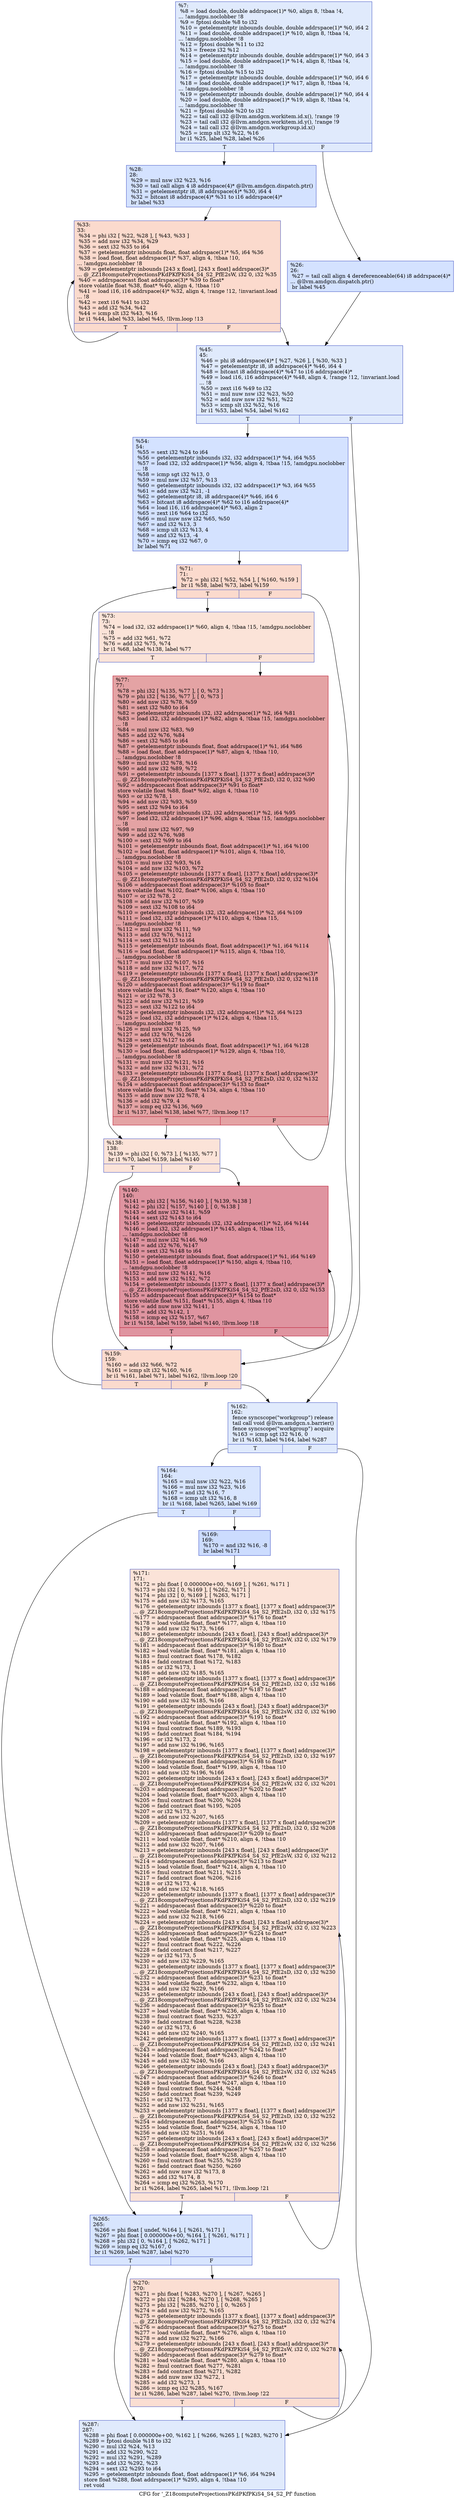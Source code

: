 digraph "CFG for '_Z18computeProjectionsPKdPKfPKiS4_S4_S2_Pf' function" {
	label="CFG for '_Z18computeProjectionsPKdPKfPKiS4_S4_S2_Pf' function";

	Node0x541d070 [shape=record,color="#3d50c3ff", style=filled, fillcolor="#b9d0f970",label="{%7:\l  %8 = load double, double addrspace(1)* %0, align 8, !tbaa !4,\l... !amdgpu.noclobber !8\l  %9 = fptosi double %8 to i32\l  %10 = getelementptr inbounds double, double addrspace(1)* %0, i64 2\l  %11 = load double, double addrspace(1)* %10, align 8, !tbaa !4,\l... !amdgpu.noclobber !8\l  %12 = fptosi double %11 to i32\l  %13 = freeze i32 %12\l  %14 = getelementptr inbounds double, double addrspace(1)* %0, i64 3\l  %15 = load double, double addrspace(1)* %14, align 8, !tbaa !4,\l... !amdgpu.noclobber !8\l  %16 = fptosi double %15 to i32\l  %17 = getelementptr inbounds double, double addrspace(1)* %0, i64 6\l  %18 = load double, double addrspace(1)* %17, align 8, !tbaa !4,\l... !amdgpu.noclobber !8\l  %19 = getelementptr inbounds double, double addrspace(1)* %0, i64 4\l  %20 = load double, double addrspace(1)* %19, align 8, !tbaa !4,\l... !amdgpu.noclobber !8\l  %21 = fptosi double %20 to i32\l  %22 = tail call i32 @llvm.amdgcn.workitem.id.x(), !range !9\l  %23 = tail call i32 @llvm.amdgcn.workitem.id.y(), !range !9\l  %24 = tail call i32 @llvm.amdgcn.workgroup.id.x()\l  %25 = icmp slt i32 %22, %16\l  br i1 %25, label %28, label %26\l|{<s0>T|<s1>F}}"];
	Node0x541d070:s0 -> Node0x5420720;
	Node0x541d070:s1 -> Node0x54207b0;
	Node0x54207b0 [shape=record,color="#3d50c3ff", style=filled, fillcolor="#9ebeff70",label="{%26:\l26:                                               \l  %27 = tail call align 4 dereferenceable(64) i8 addrspace(4)*\l... @llvm.amdgcn.dispatch.ptr()\l  br label %45\l}"];
	Node0x54207b0 -> Node0x5420b10;
	Node0x5420720 [shape=record,color="#3d50c3ff", style=filled, fillcolor="#9ebeff70",label="{%28:\l28:                                               \l  %29 = mul nsw i32 %23, %16\l  %30 = tail call align 4 i8 addrspace(4)* @llvm.amdgcn.dispatch.ptr()\l  %31 = getelementptr i8, i8 addrspace(4)* %30, i64 4\l  %32 = bitcast i8 addrspace(4)* %31 to i16 addrspace(4)*\l  br label %33\l}"];
	Node0x5420720 -> Node0x541f570;
	Node0x541f570 [shape=record,color="#3d50c3ff", style=filled, fillcolor="#f7ac8e70",label="{%33:\l33:                                               \l  %34 = phi i32 [ %22, %28 ], [ %43, %33 ]\l  %35 = add nsw i32 %34, %29\l  %36 = sext i32 %35 to i64\l  %37 = getelementptr inbounds float, float addrspace(1)* %5, i64 %36\l  %38 = load float, float addrspace(1)* %37, align 4, !tbaa !10,\l... !amdgpu.noclobber !8\l  %39 = getelementptr inbounds [243 x float], [243 x float] addrspace(3)*\l... @_ZZ18computeProjectionsPKdPKfPKiS4_S4_S2_PfE2sW, i32 0, i32 %35\l  %40 = addrspacecast float addrspace(3)* %39 to float*\l  store volatile float %38, float* %40, align 4, !tbaa !10\l  %41 = load i16, i16 addrspace(4)* %32, align 4, !range !12, !invariant.load\l... !8\l  %42 = zext i16 %41 to i32\l  %43 = add i32 %34, %42\l  %44 = icmp slt i32 %43, %16\l  br i1 %44, label %33, label %45, !llvm.loop !13\l|{<s0>T|<s1>F}}"];
	Node0x541f570:s0 -> Node0x541f570;
	Node0x541f570:s1 -> Node0x5420b10;
	Node0x5420b10 [shape=record,color="#3d50c3ff", style=filled, fillcolor="#b9d0f970",label="{%45:\l45:                                               \l  %46 = phi i8 addrspace(4)* [ %27, %26 ], [ %30, %33 ]\l  %47 = getelementptr i8, i8 addrspace(4)* %46, i64 4\l  %48 = bitcast i8 addrspace(4)* %47 to i16 addrspace(4)*\l  %49 = load i16, i16 addrspace(4)* %48, align 4, !range !12, !invariant.load\l... !8\l  %50 = zext i16 %49 to i32\l  %51 = mul nuw nsw i32 %23, %50\l  %52 = add nuw nsw i32 %51, %22\l  %53 = icmp slt i32 %52, %16\l  br i1 %53, label %54, label %162\l|{<s0>T|<s1>F}}"];
	Node0x5420b10:s0 -> Node0x5422d40;
	Node0x5420b10:s1 -> Node0x5422dd0;
	Node0x5422d40 [shape=record,color="#3d50c3ff", style=filled, fillcolor="#9ebeff70",label="{%54:\l54:                                               \l  %55 = sext i32 %24 to i64\l  %56 = getelementptr inbounds i32, i32 addrspace(1)* %4, i64 %55\l  %57 = load i32, i32 addrspace(1)* %56, align 4, !tbaa !15, !amdgpu.noclobber\l... !8\l  %58 = icmp sgt i32 %13, 0\l  %59 = mul nsw i32 %57, %13\l  %60 = getelementptr inbounds i32, i32 addrspace(1)* %3, i64 %55\l  %61 = add nsw i32 %21, -1\l  %62 = getelementptr i8, i8 addrspace(4)* %46, i64 6\l  %63 = bitcast i8 addrspace(4)* %62 to i16 addrspace(4)*\l  %64 = load i16, i16 addrspace(4)* %63, align 2\l  %65 = zext i16 %64 to i32\l  %66 = mul nuw nsw i32 %65, %50\l  %67 = and i32 %13, 3\l  %68 = icmp ult i32 %13, 4\l  %69 = and i32 %13, -4\l  %70 = icmp eq i32 %67, 0\l  br label %71\l}"];
	Node0x5422d40 -> Node0x5423b60;
	Node0x5423b60 [shape=record,color="#3d50c3ff", style=filled, fillcolor="#f7ac8e70",label="{%71:\l71:                                               \l  %72 = phi i32 [ %52, %54 ], [ %160, %159 ]\l  br i1 %58, label %73, label %159\l|{<s0>T|<s1>F}}"];
	Node0x5423b60:s0 -> Node0x5423dd0;
	Node0x5423b60:s1 -> Node0x5423c90;
	Node0x5423dd0 [shape=record,color="#3d50c3ff", style=filled, fillcolor="#f6bfa670",label="{%73:\l73:                                               \l  %74 = load i32, i32 addrspace(1)* %60, align 4, !tbaa !15, !amdgpu.noclobber\l... !8\l  %75 = add i32 %61, %72\l  %76 = add i32 %75, %74\l  br i1 %68, label %138, label %77\l|{<s0>T|<s1>F}}"];
	Node0x5423dd0:s0 -> Node0x54246b0;
	Node0x5423dd0:s1 -> Node0x5424740;
	Node0x5424740 [shape=record,color="#b70d28ff", style=filled, fillcolor="#c32e3170",label="{%77:\l77:                                               \l  %78 = phi i32 [ %135, %77 ], [ 0, %73 ]\l  %79 = phi i32 [ %136, %77 ], [ 0, %73 ]\l  %80 = add nsw i32 %78, %59\l  %81 = sext i32 %80 to i64\l  %82 = getelementptr inbounds i32, i32 addrspace(1)* %2, i64 %81\l  %83 = load i32, i32 addrspace(1)* %82, align 4, !tbaa !15, !amdgpu.noclobber\l... !8\l  %84 = mul nsw i32 %83, %9\l  %85 = add i32 %76, %84\l  %86 = sext i32 %85 to i64\l  %87 = getelementptr inbounds float, float addrspace(1)* %1, i64 %86\l  %88 = load float, float addrspace(1)* %87, align 4, !tbaa !10,\l... !amdgpu.noclobber !8\l  %89 = mul nsw i32 %78, %16\l  %90 = add nsw i32 %89, %72\l  %91 = getelementptr inbounds [1377 x float], [1377 x float] addrspace(3)*\l... @_ZZ18computeProjectionsPKdPKfPKiS4_S4_S2_PfE2sD, i32 0, i32 %90\l  %92 = addrspacecast float addrspace(3)* %91 to float*\l  store volatile float %88, float* %92, align 4, !tbaa !10\l  %93 = or i32 %78, 1\l  %94 = add nsw i32 %93, %59\l  %95 = sext i32 %94 to i64\l  %96 = getelementptr inbounds i32, i32 addrspace(1)* %2, i64 %95\l  %97 = load i32, i32 addrspace(1)* %96, align 4, !tbaa !15, !amdgpu.noclobber\l... !8\l  %98 = mul nsw i32 %97, %9\l  %99 = add i32 %76, %98\l  %100 = sext i32 %99 to i64\l  %101 = getelementptr inbounds float, float addrspace(1)* %1, i64 %100\l  %102 = load float, float addrspace(1)* %101, align 4, !tbaa !10,\l... !amdgpu.noclobber !8\l  %103 = mul nsw i32 %93, %16\l  %104 = add nsw i32 %103, %72\l  %105 = getelementptr inbounds [1377 x float], [1377 x float] addrspace(3)*\l... @_ZZ18computeProjectionsPKdPKfPKiS4_S4_S2_PfE2sD, i32 0, i32 %104\l  %106 = addrspacecast float addrspace(3)* %105 to float*\l  store volatile float %102, float* %106, align 4, !tbaa !10\l  %107 = or i32 %78, 2\l  %108 = add nsw i32 %107, %59\l  %109 = sext i32 %108 to i64\l  %110 = getelementptr inbounds i32, i32 addrspace(1)* %2, i64 %109\l  %111 = load i32, i32 addrspace(1)* %110, align 4, !tbaa !15,\l... !amdgpu.noclobber !8\l  %112 = mul nsw i32 %111, %9\l  %113 = add i32 %76, %112\l  %114 = sext i32 %113 to i64\l  %115 = getelementptr inbounds float, float addrspace(1)* %1, i64 %114\l  %116 = load float, float addrspace(1)* %115, align 4, !tbaa !10,\l... !amdgpu.noclobber !8\l  %117 = mul nsw i32 %107, %16\l  %118 = add nsw i32 %117, %72\l  %119 = getelementptr inbounds [1377 x float], [1377 x float] addrspace(3)*\l... @_ZZ18computeProjectionsPKdPKfPKiS4_S4_S2_PfE2sD, i32 0, i32 %118\l  %120 = addrspacecast float addrspace(3)* %119 to float*\l  store volatile float %116, float* %120, align 4, !tbaa !10\l  %121 = or i32 %78, 3\l  %122 = add nsw i32 %121, %59\l  %123 = sext i32 %122 to i64\l  %124 = getelementptr inbounds i32, i32 addrspace(1)* %2, i64 %123\l  %125 = load i32, i32 addrspace(1)* %124, align 4, !tbaa !15,\l... !amdgpu.noclobber !8\l  %126 = mul nsw i32 %125, %9\l  %127 = add i32 %76, %126\l  %128 = sext i32 %127 to i64\l  %129 = getelementptr inbounds float, float addrspace(1)* %1, i64 %128\l  %130 = load float, float addrspace(1)* %129, align 4, !tbaa !10,\l... !amdgpu.noclobber !8\l  %131 = mul nsw i32 %121, %16\l  %132 = add nsw i32 %131, %72\l  %133 = getelementptr inbounds [1377 x float], [1377 x float] addrspace(3)*\l... @_ZZ18computeProjectionsPKdPKfPKiS4_S4_S2_PfE2sD, i32 0, i32 %132\l  %134 = addrspacecast float addrspace(3)* %133 to float*\l  store volatile float %130, float* %134, align 4, !tbaa !10\l  %135 = add nuw nsw i32 %78, 4\l  %136 = add i32 %79, 4\l  %137 = icmp eq i32 %136, %69\l  br i1 %137, label %138, label %77, !llvm.loop !17\l|{<s0>T|<s1>F}}"];
	Node0x5424740:s0 -> Node0x54246b0;
	Node0x5424740:s1 -> Node0x5424740;
	Node0x54246b0 [shape=record,color="#3d50c3ff", style=filled, fillcolor="#f6bfa670",label="{%138:\l138:                                              \l  %139 = phi i32 [ 0, %73 ], [ %135, %77 ]\l  br i1 %70, label %159, label %140\l|{<s0>T|<s1>F}}"];
	Node0x54246b0:s0 -> Node0x5423c90;
	Node0x54246b0:s1 -> Node0x5427500;
	Node0x5427500 [shape=record,color="#b70d28ff", style=filled, fillcolor="#b70d2870",label="{%140:\l140:                                              \l  %141 = phi i32 [ %156, %140 ], [ %139, %138 ]\l  %142 = phi i32 [ %157, %140 ], [ 0, %138 ]\l  %143 = add nsw i32 %141, %59\l  %144 = sext i32 %143 to i64\l  %145 = getelementptr inbounds i32, i32 addrspace(1)* %2, i64 %144\l  %146 = load i32, i32 addrspace(1)* %145, align 4, !tbaa !15,\l... !amdgpu.noclobber !8\l  %147 = mul nsw i32 %146, %9\l  %148 = add i32 %76, %147\l  %149 = sext i32 %148 to i64\l  %150 = getelementptr inbounds float, float addrspace(1)* %1, i64 %149\l  %151 = load float, float addrspace(1)* %150, align 4, !tbaa !10,\l... !amdgpu.noclobber !8\l  %152 = mul nsw i32 %141, %16\l  %153 = add nsw i32 %152, %72\l  %154 = getelementptr inbounds [1377 x float], [1377 x float] addrspace(3)*\l... @_ZZ18computeProjectionsPKdPKfPKiS4_S4_S2_PfE2sD, i32 0, i32 %153\l  %155 = addrspacecast float addrspace(3)* %154 to float*\l  store volatile float %151, float* %155, align 4, !tbaa !10\l  %156 = add nuw nsw i32 %141, 1\l  %157 = add i32 %142, 1\l  %158 = icmp eq i32 %157, %67\l  br i1 %158, label %159, label %140, !llvm.loop !18\l|{<s0>T|<s1>F}}"];
	Node0x5427500:s0 -> Node0x5423c90;
	Node0x5427500:s1 -> Node0x5427500;
	Node0x5423c90 [shape=record,color="#3d50c3ff", style=filled, fillcolor="#f7ac8e70",label="{%159:\l159:                                              \l  %160 = add i32 %66, %72\l  %161 = icmp slt i32 %160, %16\l  br i1 %161, label %71, label %162, !llvm.loop !20\l|{<s0>T|<s1>F}}"];
	Node0x5423c90:s0 -> Node0x5423b60;
	Node0x5423c90:s1 -> Node0x5422dd0;
	Node0x5422dd0 [shape=record,color="#3d50c3ff", style=filled, fillcolor="#b9d0f970",label="{%162:\l162:                                              \l  fence syncscope(\"workgroup\") release\l  tail call void @llvm.amdgcn.s.barrier()\l  fence syncscope(\"workgroup\") acquire\l  %163 = icmp sgt i32 %16, 0\l  br i1 %163, label %164, label %287\l|{<s0>T|<s1>F}}"];
	Node0x5422dd0:s0 -> Node0x5428850;
	Node0x5422dd0:s1 -> Node0x54288e0;
	Node0x5428850 [shape=record,color="#3d50c3ff", style=filled, fillcolor="#a7c5fe70",label="{%164:\l164:                                              \l  %165 = mul nsw i32 %22, %16\l  %166 = mul nsw i32 %23, %16\l  %167 = and i32 %16, 7\l  %168 = icmp ult i32 %16, 8\l  br i1 %168, label %265, label %169\l|{<s0>T|<s1>F}}"];
	Node0x5428850:s0 -> Node0x5428c60;
	Node0x5428850:s1 -> Node0x5428cb0;
	Node0x5428cb0 [shape=record,color="#3d50c3ff", style=filled, fillcolor="#8caffe70",label="{%169:\l169:                                              \l  %170 = and i32 %16, -8\l  br label %171\l}"];
	Node0x5428cb0 -> Node0x5428eb0;
	Node0x5428eb0 [shape=record,color="#3d50c3ff", style=filled, fillcolor="#f6bfa670",label="{%171:\l171:                                              \l  %172 = phi float [ 0.000000e+00, %169 ], [ %261, %171 ]\l  %173 = phi i32 [ 0, %169 ], [ %262, %171 ]\l  %174 = phi i32 [ 0, %169 ], [ %263, %171 ]\l  %175 = add nsw i32 %173, %165\l  %176 = getelementptr inbounds [1377 x float], [1377 x float] addrspace(3)*\l... @_ZZ18computeProjectionsPKdPKfPKiS4_S4_S2_PfE2sD, i32 0, i32 %175\l  %177 = addrspacecast float addrspace(3)* %176 to float*\l  %178 = load volatile float, float* %177, align 4, !tbaa !10\l  %179 = add nsw i32 %173, %166\l  %180 = getelementptr inbounds [243 x float], [243 x float] addrspace(3)*\l... @_ZZ18computeProjectionsPKdPKfPKiS4_S4_S2_PfE2sW, i32 0, i32 %179\l  %181 = addrspacecast float addrspace(3)* %180 to float*\l  %182 = load volatile float, float* %181, align 4, !tbaa !10\l  %183 = fmul contract float %178, %182\l  %184 = fadd contract float %172, %183\l  %185 = or i32 %173, 1\l  %186 = add nsw i32 %185, %165\l  %187 = getelementptr inbounds [1377 x float], [1377 x float] addrspace(3)*\l... @_ZZ18computeProjectionsPKdPKfPKiS4_S4_S2_PfE2sD, i32 0, i32 %186\l  %188 = addrspacecast float addrspace(3)* %187 to float*\l  %189 = load volatile float, float* %188, align 4, !tbaa !10\l  %190 = add nsw i32 %185, %166\l  %191 = getelementptr inbounds [243 x float], [243 x float] addrspace(3)*\l... @_ZZ18computeProjectionsPKdPKfPKiS4_S4_S2_PfE2sW, i32 0, i32 %190\l  %192 = addrspacecast float addrspace(3)* %191 to float*\l  %193 = load volatile float, float* %192, align 4, !tbaa !10\l  %194 = fmul contract float %189, %193\l  %195 = fadd contract float %184, %194\l  %196 = or i32 %173, 2\l  %197 = add nsw i32 %196, %165\l  %198 = getelementptr inbounds [1377 x float], [1377 x float] addrspace(3)*\l... @_ZZ18computeProjectionsPKdPKfPKiS4_S4_S2_PfE2sD, i32 0, i32 %197\l  %199 = addrspacecast float addrspace(3)* %198 to float*\l  %200 = load volatile float, float* %199, align 4, !tbaa !10\l  %201 = add nsw i32 %196, %166\l  %202 = getelementptr inbounds [243 x float], [243 x float] addrspace(3)*\l... @_ZZ18computeProjectionsPKdPKfPKiS4_S4_S2_PfE2sW, i32 0, i32 %201\l  %203 = addrspacecast float addrspace(3)* %202 to float*\l  %204 = load volatile float, float* %203, align 4, !tbaa !10\l  %205 = fmul contract float %200, %204\l  %206 = fadd contract float %195, %205\l  %207 = or i32 %173, 3\l  %208 = add nsw i32 %207, %165\l  %209 = getelementptr inbounds [1377 x float], [1377 x float] addrspace(3)*\l... @_ZZ18computeProjectionsPKdPKfPKiS4_S4_S2_PfE2sD, i32 0, i32 %208\l  %210 = addrspacecast float addrspace(3)* %209 to float*\l  %211 = load volatile float, float* %210, align 4, !tbaa !10\l  %212 = add nsw i32 %207, %166\l  %213 = getelementptr inbounds [243 x float], [243 x float] addrspace(3)*\l... @_ZZ18computeProjectionsPKdPKfPKiS4_S4_S2_PfE2sW, i32 0, i32 %212\l  %214 = addrspacecast float addrspace(3)* %213 to float*\l  %215 = load volatile float, float* %214, align 4, !tbaa !10\l  %216 = fmul contract float %211, %215\l  %217 = fadd contract float %206, %216\l  %218 = or i32 %173, 4\l  %219 = add nsw i32 %218, %165\l  %220 = getelementptr inbounds [1377 x float], [1377 x float] addrspace(3)*\l... @_ZZ18computeProjectionsPKdPKfPKiS4_S4_S2_PfE2sD, i32 0, i32 %219\l  %221 = addrspacecast float addrspace(3)* %220 to float*\l  %222 = load volatile float, float* %221, align 4, !tbaa !10\l  %223 = add nsw i32 %218, %166\l  %224 = getelementptr inbounds [243 x float], [243 x float] addrspace(3)*\l... @_ZZ18computeProjectionsPKdPKfPKiS4_S4_S2_PfE2sW, i32 0, i32 %223\l  %225 = addrspacecast float addrspace(3)* %224 to float*\l  %226 = load volatile float, float* %225, align 4, !tbaa !10\l  %227 = fmul contract float %222, %226\l  %228 = fadd contract float %217, %227\l  %229 = or i32 %173, 5\l  %230 = add nsw i32 %229, %165\l  %231 = getelementptr inbounds [1377 x float], [1377 x float] addrspace(3)*\l... @_ZZ18computeProjectionsPKdPKfPKiS4_S4_S2_PfE2sD, i32 0, i32 %230\l  %232 = addrspacecast float addrspace(3)* %231 to float*\l  %233 = load volatile float, float* %232, align 4, !tbaa !10\l  %234 = add nsw i32 %229, %166\l  %235 = getelementptr inbounds [243 x float], [243 x float] addrspace(3)*\l... @_ZZ18computeProjectionsPKdPKfPKiS4_S4_S2_PfE2sW, i32 0, i32 %234\l  %236 = addrspacecast float addrspace(3)* %235 to float*\l  %237 = load volatile float, float* %236, align 4, !tbaa !10\l  %238 = fmul contract float %233, %237\l  %239 = fadd contract float %228, %238\l  %240 = or i32 %173, 6\l  %241 = add nsw i32 %240, %165\l  %242 = getelementptr inbounds [1377 x float], [1377 x float] addrspace(3)*\l... @_ZZ18computeProjectionsPKdPKfPKiS4_S4_S2_PfE2sD, i32 0, i32 %241\l  %243 = addrspacecast float addrspace(3)* %242 to float*\l  %244 = load volatile float, float* %243, align 4, !tbaa !10\l  %245 = add nsw i32 %240, %166\l  %246 = getelementptr inbounds [243 x float], [243 x float] addrspace(3)*\l... @_ZZ18computeProjectionsPKdPKfPKiS4_S4_S2_PfE2sW, i32 0, i32 %245\l  %247 = addrspacecast float addrspace(3)* %246 to float*\l  %248 = load volatile float, float* %247, align 4, !tbaa !10\l  %249 = fmul contract float %244, %248\l  %250 = fadd contract float %239, %249\l  %251 = or i32 %173, 7\l  %252 = add nsw i32 %251, %165\l  %253 = getelementptr inbounds [1377 x float], [1377 x float] addrspace(3)*\l... @_ZZ18computeProjectionsPKdPKfPKiS4_S4_S2_PfE2sD, i32 0, i32 %252\l  %254 = addrspacecast float addrspace(3)* %253 to float*\l  %255 = load volatile float, float* %254, align 4, !tbaa !10\l  %256 = add nsw i32 %251, %166\l  %257 = getelementptr inbounds [243 x float], [243 x float] addrspace(3)*\l... @_ZZ18computeProjectionsPKdPKfPKiS4_S4_S2_PfE2sW, i32 0, i32 %256\l  %258 = addrspacecast float addrspace(3)* %257 to float*\l  %259 = load volatile float, float* %258, align 4, !tbaa !10\l  %260 = fmul contract float %255, %259\l  %261 = fadd contract float %250, %260\l  %262 = add nuw nsw i32 %173, 8\l  %263 = add i32 %174, 8\l  %264 = icmp eq i32 %263, %170\l  br i1 %264, label %265, label %171, !llvm.loop !21\l|{<s0>T|<s1>F}}"];
	Node0x5428eb0:s0 -> Node0x5428c60;
	Node0x5428eb0:s1 -> Node0x5428eb0;
	Node0x5428c60 [shape=record,color="#3d50c3ff", style=filled, fillcolor="#a7c5fe70",label="{%265:\l265:                                              \l  %266 = phi float [ undef, %164 ], [ %261, %171 ]\l  %267 = phi float [ 0.000000e+00, %164 ], [ %261, %171 ]\l  %268 = phi i32 [ 0, %164 ], [ %262, %171 ]\l  %269 = icmp eq i32 %167, 0\l  br i1 %269, label %287, label %270\l|{<s0>T|<s1>F}}"];
	Node0x5428c60:s0 -> Node0x54288e0;
	Node0x5428c60:s1 -> Node0x541d270;
	Node0x541d270 [shape=record,color="#3d50c3ff", style=filled, fillcolor="#f7b59970",label="{%270:\l270:                                              \l  %271 = phi float [ %283, %270 ], [ %267, %265 ]\l  %272 = phi i32 [ %284, %270 ], [ %268, %265 ]\l  %273 = phi i32 [ %285, %270 ], [ 0, %265 ]\l  %274 = add nsw i32 %272, %165\l  %275 = getelementptr inbounds [1377 x float], [1377 x float] addrspace(3)*\l... @_ZZ18computeProjectionsPKdPKfPKiS4_S4_S2_PfE2sD, i32 0, i32 %274\l  %276 = addrspacecast float addrspace(3)* %275 to float*\l  %277 = load volatile float, float* %276, align 4, !tbaa !10\l  %278 = add nsw i32 %272, %166\l  %279 = getelementptr inbounds [243 x float], [243 x float] addrspace(3)*\l... @_ZZ18computeProjectionsPKdPKfPKiS4_S4_S2_PfE2sW, i32 0, i32 %278\l  %280 = addrspacecast float addrspace(3)* %279 to float*\l  %281 = load volatile float, float* %280, align 4, !tbaa !10\l  %282 = fmul contract float %277, %281\l  %283 = fadd contract float %271, %282\l  %284 = add nuw nsw i32 %272, 1\l  %285 = add i32 %273, 1\l  %286 = icmp eq i32 %285, %167\l  br i1 %286, label %287, label %270, !llvm.loop !22\l|{<s0>T|<s1>F}}"];
	Node0x541d270:s0 -> Node0x54288e0;
	Node0x541d270:s1 -> Node0x541d270;
	Node0x54288e0 [shape=record,color="#3d50c3ff", style=filled, fillcolor="#b9d0f970",label="{%287:\l287:                                              \l  %288 = phi float [ 0.000000e+00, %162 ], [ %266, %265 ], [ %283, %270 ]\l  %289 = fptosi double %18 to i32\l  %290 = mul i32 %24, %13\l  %291 = add i32 %290, %22\l  %292 = mul i32 %291, %289\l  %293 = add i32 %292, %23\l  %294 = sext i32 %293 to i64\l  %295 = getelementptr inbounds float, float addrspace(1)* %6, i64 %294\l  store float %288, float addrspace(1)* %295, align 4, !tbaa !10\l  ret void\l}"];
}
